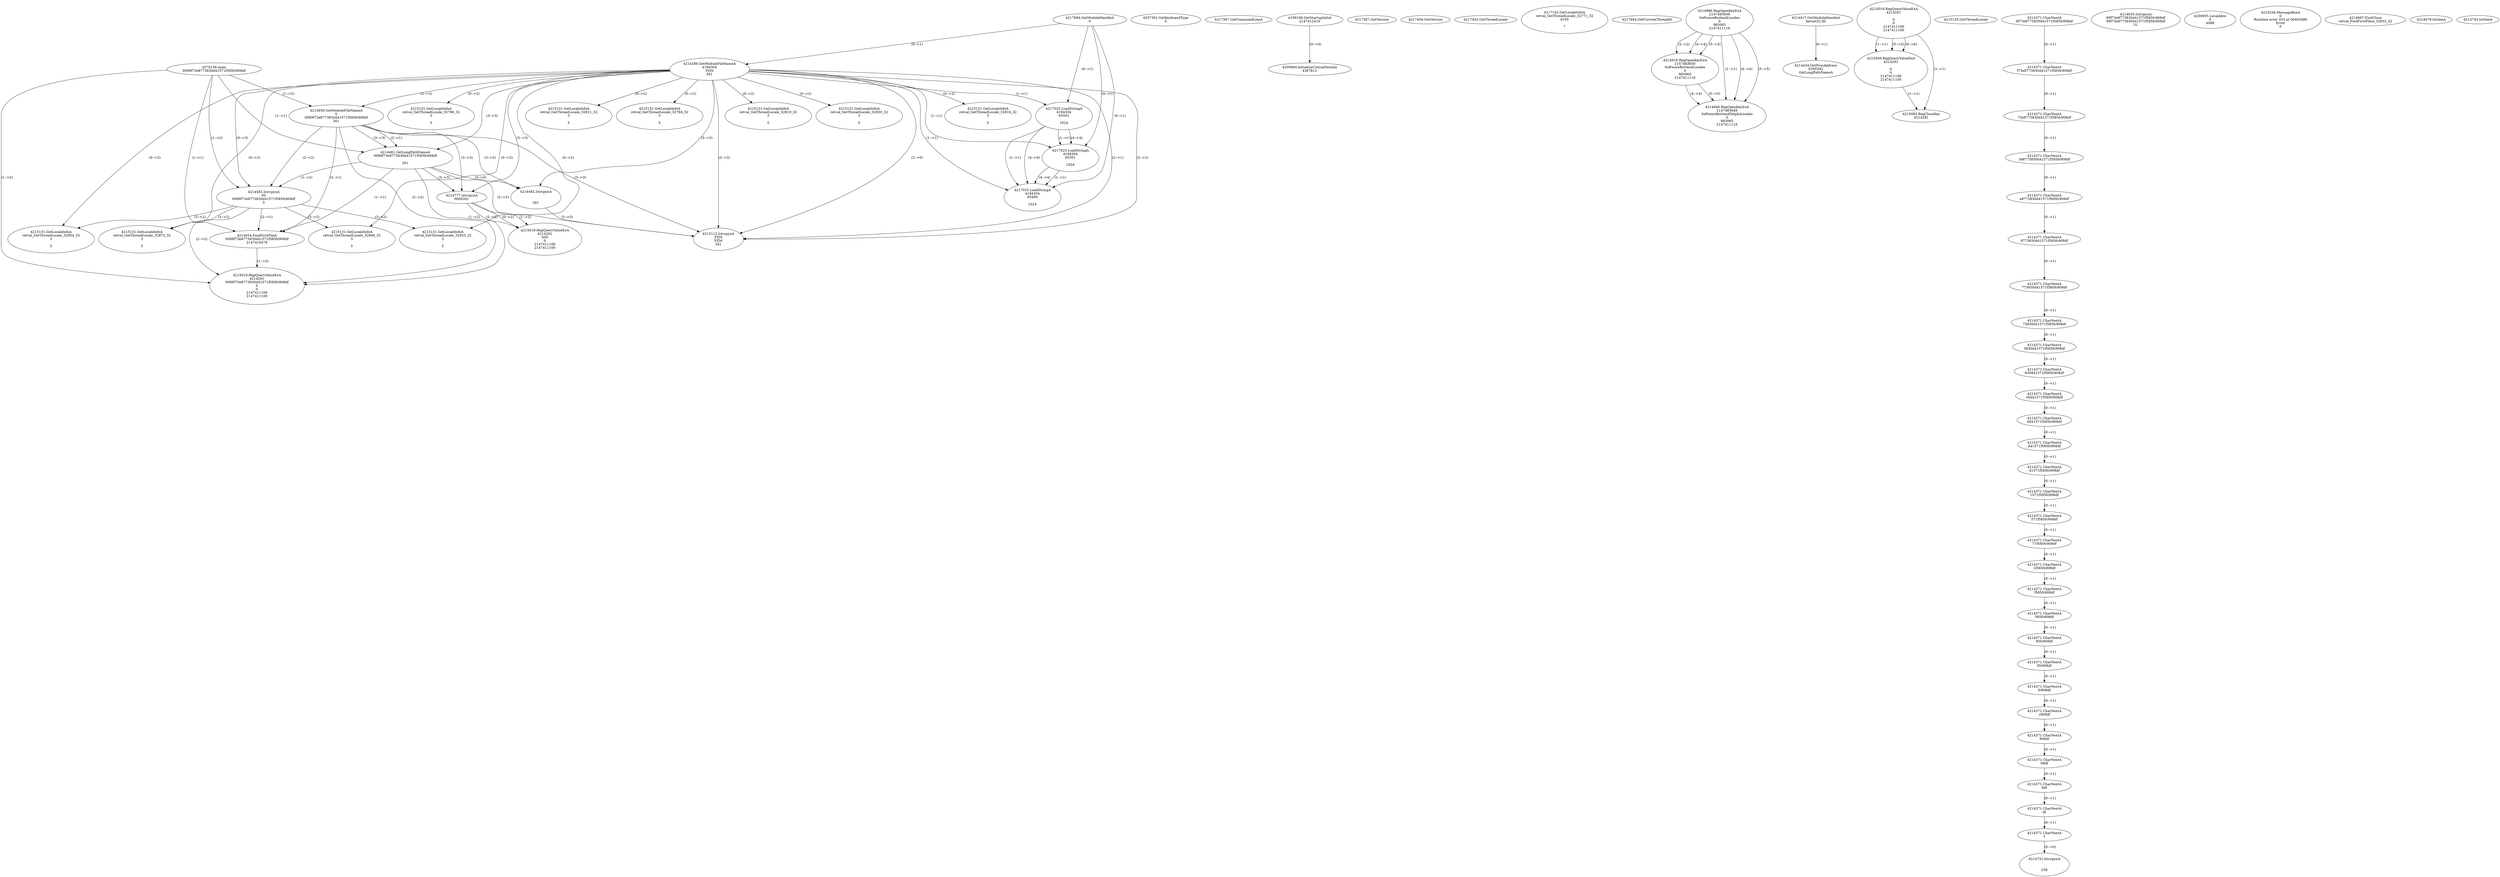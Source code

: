 // Global SCDG with merge call
digraph {
	0 [label="4270136.main
0089f73e8773830d41571f585fc908df"]
	1 [label="4217684.GetModuleHandleA
0"]
	2 [label="4207361.GetKeyboardType
0"]
	3 [label="4217367.GetCommandLineA
"]
	4 [label="4199106.GetStartupInfoA
2147412416"]
	5 [label="4217387.GetVersion
"]
	6 [label="4217404.GetVersion
"]
	7 [label="4217432.GetThreadLocale
"]
	8 [label="4217102.GetLocaleInfoA
retval_GetThreadLocale_32771_32
4100

7"]
	9 [label="4217464.GetCurrentThreadId
"]
	10 [label="4214286.GetModuleFileNameA
4194304
PZM
261"]
	1 -> 10 [label="(0-->1)"]
	11 [label="4214856.GetModuleFileNameA
0
0089f73e8773830d41571f585fc908df
261"]
	0 -> 11 [label="(1-->2)"]
	10 -> 11 [label="(3-->3)"]
	12 [label="4214886.RegOpenKeyExA
2147483649
Software\Borland\Locales
0
983065
2147411116"]
	13 [label="4214417.GetModuleHandleA
kernel32.dll"]
	14 [label="4214434.GetProcAddress
6295592
GetLongPathNameA"]
	13 -> 14 [label="(0-->1)"]
	15 [label="4214461.GetLongPathNameA
0089f73e8773830d41571f585fc908df

261"]
	0 -> 15 [label="(1-->1)"]
	11 -> 15 [label="(2-->1)"]
	10 -> 15 [label="(3-->3)"]
	11 -> 15 [label="(3-->3)"]
	16 [label="4214916.RegOpenKeyExA
2147483650
Software\Borland\Locales
0
983065
2147411116"]
	12 -> 16 [label="(2-->2)"]
	12 -> 16 [label="(4-->4)"]
	12 -> 16 [label="(5-->5)"]
	17 [label="4214946.RegOpenKeyExA
2147483649
Software\Borland\Delphi\Locales
0
983065
2147411116"]
	12 -> 17 [label="(1-->1)"]
	12 -> 17 [label="(4-->4)"]
	16 -> 17 [label="(4-->4)"]
	12 -> 17 [label="(5-->5)"]
	16 -> 17 [label="(5-->5)"]
	18 [label="4214482.lstrcpynA


261"]
	10 -> 18 [label="(3-->3)"]
	11 -> 18 [label="(3-->3)"]
	15 -> 18 [label="(3-->3)"]
	19 [label="4215019.RegQueryValueExA
4214291

0
0
2147411106
2147411100"]
	20 [label="4215049.RegQueryValueExA
4214291

0
0
2147411106
2147411100"]
	19 -> 20 [label="(1-->1)"]
	19 -> 20 [label="(5-->5)"]
	19 -> 20 [label="(6-->6)"]
	21 [label="4215083.RegCloseKey
4214291"]
	19 -> 21 [label="(1-->1)"]
	20 -> 21 [label="(1-->1)"]
	22 [label="4215112.lstrcpynA
PZM
PZM
261"]
	10 -> 22 [label="(2-->1)"]
	10 -> 22 [label="(2-->2)"]
	10 -> 22 [label="(3-->3)"]
	11 -> 22 [label="(3-->3)"]
	15 -> 22 [label="(3-->3)"]
	18 -> 22 [label="(3-->3)"]
	10 -> 22 [label="(2-->0)"]
	23 [label="4215125.GetThreadLocale
"]
	24 [label="4215131.GetLocaleInfoA
retval_GetThreadLocale_32816_32
3

5"]
	10 -> 24 [label="(0-->2)"]
	25 [label="4217025.LoadStringA
4194304
65502

1024"]
	1 -> 25 [label="(0-->1)"]
	10 -> 25 [label="(1-->1)"]
	26 [label="4217025.LoadStringA
4194304
65501

1024"]
	1 -> 26 [label="(0-->1)"]
	10 -> 26 [label="(1-->1)"]
	25 -> 26 [label="(1-->1)"]
	25 -> 26 [label="(4-->4)"]
	27 [label="4215131.GetLocaleInfoA
retval_GetThreadLocale_32786_32
3

5"]
	10 -> 27 [label="(0-->2)"]
	28 [label="4217025.LoadStringA
4194304
65499

1024"]
	1 -> 28 [label="(0-->1)"]
	10 -> 28 [label="(1-->1)"]
	25 -> 28 [label="(1-->1)"]
	26 -> 28 [label="(1-->1)"]
	25 -> 28 [label="(4-->4)"]
	26 -> 28 [label="(4-->4)"]
	29 [label="4214582.lstrcpynA
00
0089f73e8773830d41571f585fc908df
3"]
	0 -> 29 [label="(1-->2)"]
	11 -> 29 [label="(2-->2)"]
	15 -> 29 [label="(1-->2)"]
	10 -> 29 [label="(0-->3)"]
	30 [label="4214371.CharNextA
9f73e8773830d41571f585fc908df"]
	31 [label="4214371.CharNextA
f73e8773830d41571f585fc908df"]
	30 -> 31 [label="(0-->1)"]
	32 [label="4214371.CharNextA
73e8773830d41571f585fc908df"]
	31 -> 32 [label="(0-->1)"]
	33 [label="4214371.CharNextA
3e8773830d41571f585fc908df"]
	32 -> 33 [label="(0-->1)"]
	34 [label="4214371.CharNextA
e8773830d41571f585fc908df"]
	33 -> 34 [label="(0-->1)"]
	35 [label="4214371.CharNextA
8773830d41571f585fc908df"]
	34 -> 35 [label="(0-->1)"]
	36 [label="4214371.CharNextA
773830d41571f585fc908df"]
	35 -> 36 [label="(0-->1)"]
	37 [label="4214371.CharNextA
73830d41571f585fc908df"]
	36 -> 37 [label="(0-->1)"]
	38 [label="4214371.CharNextA
3830d41571f585fc908df"]
	37 -> 38 [label="(0-->1)"]
	39 [label="4214371.CharNextA
830d41571f585fc908df"]
	38 -> 39 [label="(0-->1)"]
	40 [label="4214371.CharNextA
30d41571f585fc908df"]
	39 -> 40 [label="(0-->1)"]
	41 [label="4214371.CharNextA
0d41571f585fc908df"]
	40 -> 41 [label="(0-->1)"]
	42 [label="4214371.CharNextA
d41571f585fc908df"]
	41 -> 42 [label="(0-->1)"]
	43 [label="4214371.CharNextA
41571f585fc908df"]
	42 -> 43 [label="(0-->1)"]
	44 [label="4214371.CharNextA
1571f585fc908df"]
	43 -> 44 [label="(0-->1)"]
	45 [label="4214371.CharNextA
571f585fc908df"]
	44 -> 45 [label="(0-->1)"]
	46 [label="4214371.CharNextA
71f585fc908df"]
	45 -> 46 [label="(0-->1)"]
	47 [label="4214371.CharNextA
1f585fc908df"]
	46 -> 47 [label="(0-->1)"]
	48 [label="4214371.CharNextA
f585fc908df"]
	47 -> 48 [label="(0-->1)"]
	49 [label="4214371.CharNextA
585fc908df"]
	48 -> 49 [label="(0-->1)"]
	50 [label="4214371.CharNextA
85fc908df"]
	49 -> 50 [label="(0-->1)"]
	51 [label="4214371.CharNextA
5fc908df"]
	50 -> 51 [label="(0-->1)"]
	52 [label="4214371.CharNextA
fc908df"]
	51 -> 52 [label="(0-->1)"]
	53 [label="4214371.CharNextA
c908df"]
	52 -> 53 [label="(0-->1)"]
	54 [label="4214371.CharNextA
908df"]
	53 -> 54 [label="(0-->1)"]
	55 [label="4214371.CharNextA
08df"]
	54 -> 55 [label="(0-->1)"]
	56 [label="4214371.CharNextA
8df"]
	55 -> 56 [label="(0-->1)"]
	57 [label="4214371.CharNextA
df"]
	56 -> 57 [label="(0-->1)"]
	58 [label="4214371.CharNextA
f"]
	57 -> 58 [label="(0-->1)"]
	59 [label="4214635.lstrcpynA
89f73e8773830d41571f585fc908df
89f73e8773830d41571f585fc908df
31"]
	60 [label="4214654.FindFirstFileA
0089f73e8773830d41571f585fc908df
2147410478"]
	0 -> 60 [label="(1-->1)"]
	11 -> 60 [label="(2-->1)"]
	15 -> 60 [label="(1-->1)"]
	29 -> 60 [label="(2-->1)"]
	61 [label="4215019.RegQueryValueExA
4214291
0089f73e8773830d41571f585fc908df
0
0
2147411106
2147411100"]
	0 -> 61 [label="(1-->2)"]
	11 -> 61 [label="(2-->2)"]
	15 -> 61 [label="(1-->2)"]
	29 -> 61 [label="(2-->2)"]
	60 -> 61 [label="(1-->2)"]
	62 [label="4215131.GetLocaleInfoA
retval_GetThreadLocale_32854_32
3

5"]
	10 -> 62 [label="(0-->2)"]
	29 -> 62 [label="(3-->2)"]
	63 [label="4200894.InitializeCriticalSection
4367812"]
	4 -> 63 [label="(0-->0)"]
	64 [label="4200955.LocalAlloc
0
4088"]
	65 [label="4210236.MessageBoxA
0
Runtime error 203 at 00402680
Error
0"]
	66 [label="4214667.FindClose
retval_FindFirstFileA_32833_32"]
	67 [label="4214679.lstrlenA
"]
	68 [label="4214731.lstrcpynA


258"]
	58 -> 68 [label="(0-->0)"]
	69 [label="4214743.lstrlenA
"]
	70 [label="4214777.lstrcpynA
00\
00\
261"]
	10 -> 70 [label="(3-->3)"]
	11 -> 70 [label="(3-->3)"]
	15 -> 70 [label="(3-->3)"]
	71 [label="4215019.RegQueryValueExA
4214291
00\
0
0
2147411106
2147411100"]
	70 -> 71 [label="(1-->2)"]
	70 -> 71 [label="(2-->2)"]
	70 -> 71 [label="(0-->2)"]
	72 [label="4215131.GetLocaleInfoA
retval_GetThreadLocale_32873_32
3

5"]
	10 -> 72 [label="(0-->2)"]
	29 -> 72 [label="(3-->2)"]
	73 [label="4215131.GetLocaleInfoA
retval_GetThreadLocale_32846_32
3

5"]
	10 -> 73 [label="(0-->2)"]
	29 -> 73 [label="(3-->2)"]
	74 [label="4215131.GetLocaleInfoA
retval_GetThreadLocale_32821_32
3

5"]
	10 -> 74 [label="(0-->2)"]
	75 [label="4215131.GetLocaleInfoA
retval_GetThreadLocale_32784_32
3

5"]
	10 -> 75 [label="(0-->2)"]
	76 [label="4215131.GetLocaleInfoA
retval_GetThreadLocale_32853_32
3

5"]
	10 -> 76 [label="(0-->2)"]
	29 -> 76 [label="(3-->2)"]
	77 [label="4215131.GetLocaleInfoA
retval_GetThreadLocale_32819_32
3

5"]
	10 -> 77 [label="(0-->2)"]
	78 [label="4215131.GetLocaleInfoA
retval_GetThreadLocale_32830_32
3

5"]
	10 -> 78 [label="(0-->2)"]
}
